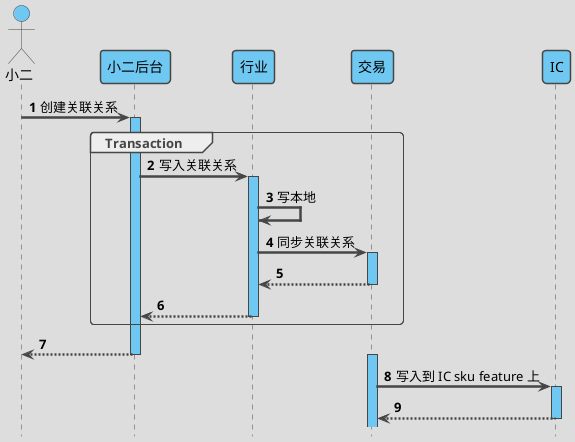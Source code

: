 @startuml
'https://plantuml.com/sequence-diagram

'隐藏脚注
hide footbox

'使用 toy 主题
!theme toy


'编号
autonumber 1

'隐藏孤立的参与者
hide unlinked

'文字对齐，向左对齐
skinparam sequenceMessageAlign left

'箭头粗度
skinparam sequenceArrowThickness 2.5

' 皮肤
skinparam sequence {
    LifeLineBackgroundColor #6FC8F2
    ParticipantBackgroundColor #6FC8F2
    ParticipantFontColor black
    ActorBackgroundColor #6FC8F2
    ActorFontColor black
}

actor 小二 as user
participant 小二后台 as front
participant 行业 as industry
participant 交易 as trade
participant IC as ic


user -> front : 创建关联关系
activate front
group Transaction
    front -> industry : 写入关联关系
    activate industry
    industry -> industry : 写本地
    industry -> trade : 同步关联关系
    activate trade
    return
    return
end group
return

activate trade
trade -> ic : 写入到 IC sku feature 上
activate ic
return



@enduml